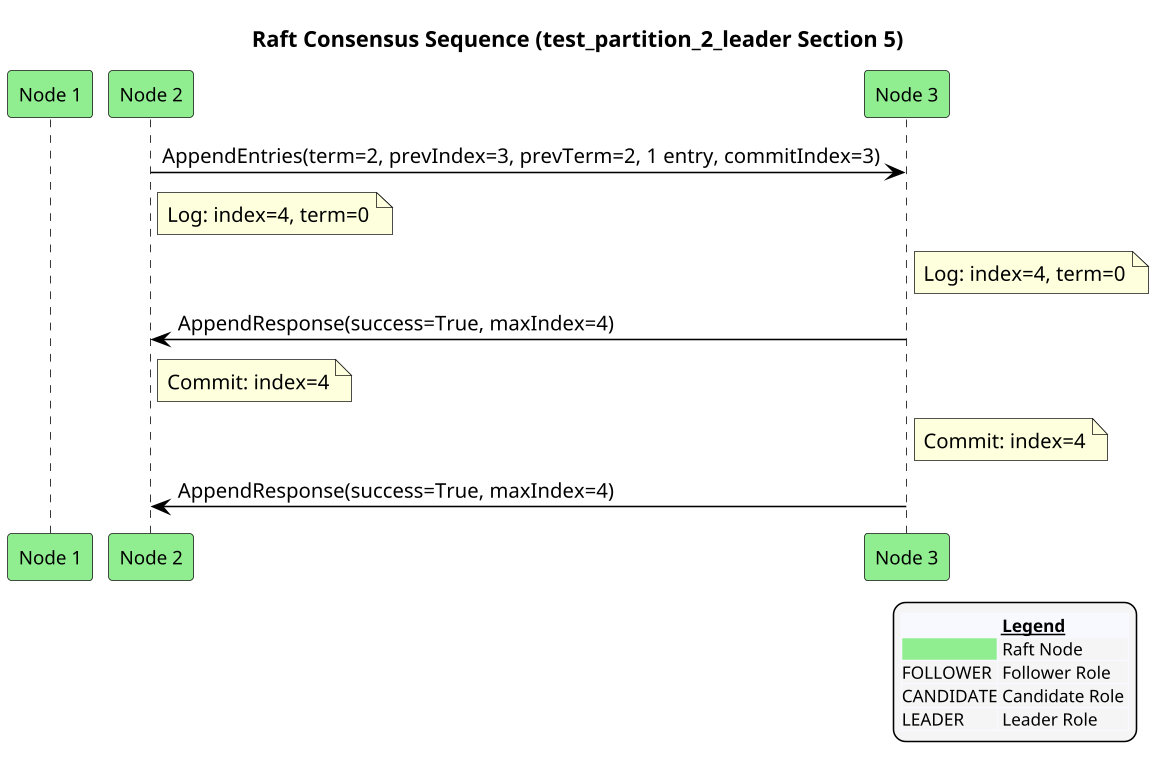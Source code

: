 @startuml
!pragma ratio 0.7
skinparam dpi 150
skinparam monochrome false
skinparam sequence {
  ArrowColor Black
  ActorBorderColor Black
  LifeLineBorderColor Black
  ParticipantFontSize 12
  Padding 10
}
skinparam legend {
  BackgroundColor #F5F5F5
  FontSize 11
}
title Raft Consensus Sequence (test_partition_2_leader Section 5)

participant "Node 1" as n1 order 10 #Lightgreen
participant "Node 2" as n2 order 20 #Lightgreen
participant "Node 3" as n3 order 30 #Lightgreen
n2 -> n3: AppendEntries(term=2, prevIndex=3, prevTerm=2, 1 entry, commitIndex=3)
note right of n2: Log: index=4, term=0
note right of n3: Log: index=4, term=0
n3 -> n2: AppendResponse(success=True, maxIndex=4)
note right of n2: Commit: index=4
note right of n3: Commit: index=4
n3 -> n2: AppendResponse(success=True, maxIndex=4)

legend right
  <#GhostWhite,#GhostWhite>|      |= __Legend__ |
  |<#Lightgreen>| Raft Node |
  |FOLLOWER| Follower Role |
  |CANDIDATE| Candidate Role |
  |LEADER| Leader Role |
endlegend
@enduml
